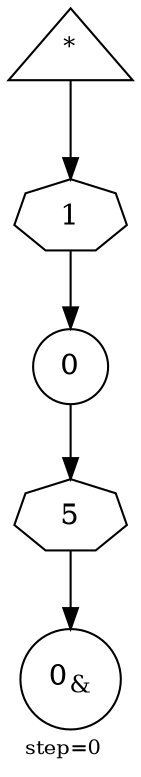 digraph {
  graph  [labelloc=bottom,labeljust=left,fontsize="10",label="step=0"];
  "411" [shape=triangle,peripheries="1",label=<<SUP>*</SUP>>,labelfontcolor=black,color=black];
  "421" [shape=circle,peripheries="1",label=<0>,labelfontcolor=black,color=black];
  "422" [shape=circle,peripheries="1",label=<0<SUB>&amp;</SUB>>,labelfontcolor=black,color=black];
  "423" [label=<1>,peripheries="1",color=black,shape=septagon];
  "411" -> "423" [color=black];
  "423" -> "421" [color=black];
  "424" [label=<5>,peripheries="1",color=black,shape=septagon];
  "421" -> "424" [color=black];
  "424" -> "422" [color=black];
}